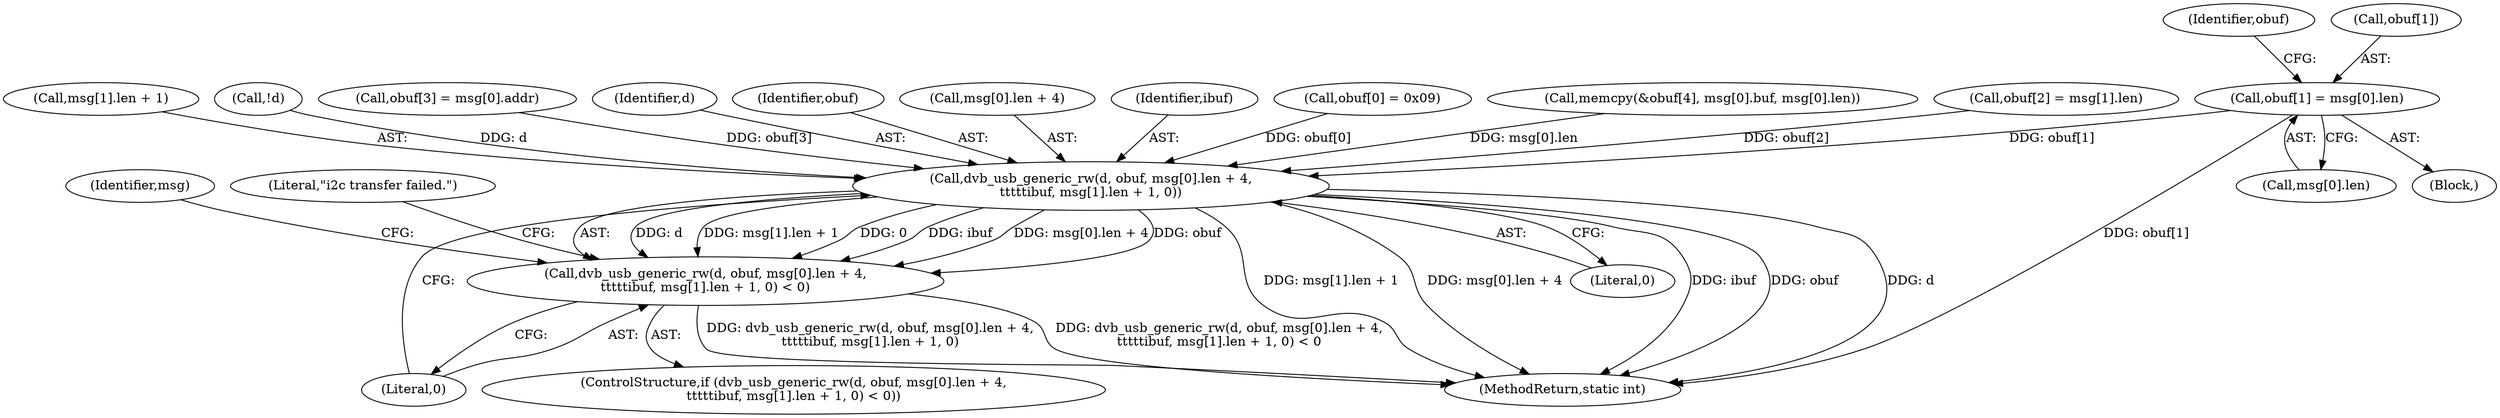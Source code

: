 digraph "1_linux_606142af57dad981b78707234cfbd15f9f7b7125_1@array" {
"1000284" [label="(Call,obuf[1] = msg[0].len)"];
"1000328" [label="(Call,dvb_usb_generic_rw(d, obuf, msg[0].len + 4,\n\t\t\t\t\tibuf, msg[1].len + 1, 0))"];
"1000327" [label="(Call,dvb_usb_generic_rw(d, obuf, msg[0].len + 4,\n\t\t\t\t\tibuf, msg[1].len + 1, 0) < 0)"];
"1000353" [label="(Identifier,msg)"];
"1000311" [label="(Call,memcpy(&obuf[4], msg[0].buf, msg[0].len))"];
"1000293" [label="(Call,obuf[2] = msg[1].len)"];
"1000339" [label="(Call,msg[1].len + 1)"];
"1000295" [label="(Identifier,obuf)"];
"1000349" [label="(Literal,\"i2c transfer failed.\")"];
"1000328" [label="(Call,dvb_usb_generic_rw(d, obuf, msg[0].len + 4,\n\t\t\t\t\tibuf, msg[1].len + 1, 0))"];
"1000288" [label="(Call,msg[0].len)"];
"1000326" [label="(ControlStructure,if (dvb_usb_generic_rw(d, obuf, msg[0].len + 4,\n\t\t\t\t\tibuf, msg[1].len + 1, 0) < 0))"];
"1000115" [label="(Call,!d)"];
"1000346" [label="(Literal,0)"];
"1000302" [label="(Call,obuf[3] = msg[0].addr)"];
"1000284" [label="(Call,obuf[1] = msg[0].len)"];
"1000133" [label="(Block,)"];
"1000329" [label="(Identifier,d)"];
"1000330" [label="(Identifier,obuf)"];
"1000327" [label="(Call,dvb_usb_generic_rw(d, obuf, msg[0].len + 4,\n\t\t\t\t\tibuf, msg[1].len + 1, 0) < 0)"];
"1000285" [label="(Call,obuf[1])"];
"1000331" [label="(Call,msg[0].len + 4)"];
"1000377" [label="(MethodReturn,static int)"];
"1000338" [label="(Identifier,ibuf)"];
"1000279" [label="(Call,obuf[0] = 0x09)"];
"1000347" [label="(Literal,0)"];
"1000284" -> "1000133"  [label="AST: "];
"1000284" -> "1000288"  [label="CFG: "];
"1000285" -> "1000284"  [label="AST: "];
"1000288" -> "1000284"  [label="AST: "];
"1000295" -> "1000284"  [label="CFG: "];
"1000284" -> "1000377"  [label="DDG: obuf[1]"];
"1000284" -> "1000328"  [label="DDG: obuf[1]"];
"1000328" -> "1000327"  [label="AST: "];
"1000328" -> "1000346"  [label="CFG: "];
"1000329" -> "1000328"  [label="AST: "];
"1000330" -> "1000328"  [label="AST: "];
"1000331" -> "1000328"  [label="AST: "];
"1000338" -> "1000328"  [label="AST: "];
"1000339" -> "1000328"  [label="AST: "];
"1000346" -> "1000328"  [label="AST: "];
"1000347" -> "1000328"  [label="CFG: "];
"1000328" -> "1000377"  [label="DDG: d"];
"1000328" -> "1000377"  [label="DDG: msg[1].len + 1"];
"1000328" -> "1000377"  [label="DDG: msg[0].len + 4"];
"1000328" -> "1000377"  [label="DDG: ibuf"];
"1000328" -> "1000377"  [label="DDG: obuf"];
"1000328" -> "1000327"  [label="DDG: d"];
"1000328" -> "1000327"  [label="DDG: msg[1].len + 1"];
"1000328" -> "1000327"  [label="DDG: 0"];
"1000328" -> "1000327"  [label="DDG: ibuf"];
"1000328" -> "1000327"  [label="DDG: msg[0].len + 4"];
"1000328" -> "1000327"  [label="DDG: obuf"];
"1000115" -> "1000328"  [label="DDG: d"];
"1000293" -> "1000328"  [label="DDG: obuf[2]"];
"1000279" -> "1000328"  [label="DDG: obuf[0]"];
"1000302" -> "1000328"  [label="DDG: obuf[3]"];
"1000311" -> "1000328"  [label="DDG: msg[0].len"];
"1000327" -> "1000326"  [label="AST: "];
"1000327" -> "1000347"  [label="CFG: "];
"1000347" -> "1000327"  [label="AST: "];
"1000349" -> "1000327"  [label="CFG: "];
"1000353" -> "1000327"  [label="CFG: "];
"1000327" -> "1000377"  [label="DDG: dvb_usb_generic_rw(d, obuf, msg[0].len + 4,\n\t\t\t\t\tibuf, msg[1].len + 1, 0)"];
"1000327" -> "1000377"  [label="DDG: dvb_usb_generic_rw(d, obuf, msg[0].len + 4,\n\t\t\t\t\tibuf, msg[1].len + 1, 0) < 0"];
}
